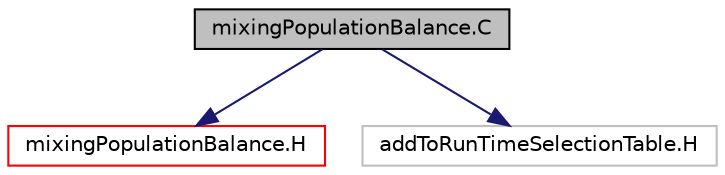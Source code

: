 digraph "mixingPopulationBalance.C"
{
  bgcolor="transparent";
  edge [fontname="Helvetica",fontsize="10",labelfontname="Helvetica",labelfontsize="10"];
  node [fontname="Helvetica",fontsize="10",shape=record];
  Node0 [label="mixingPopulationBalance.C",height=0.2,width=0.4,color="black", fillcolor="grey75", style="filled", fontcolor="black"];
  Node0 -> Node1 [color="midnightblue",fontsize="10",style="solid",fontname="Helvetica"];
  Node1 [label="mixingPopulationBalance.H",height=0.2,width=0.4,color="red",URL="$a00383.html"];
  Node0 -> Node65 [color="midnightblue",fontsize="10",style="solid",fontname="Helvetica"];
  Node65 [label="addToRunTimeSelectionTable.H",height=0.2,width=0.4,color="grey75"];
}
